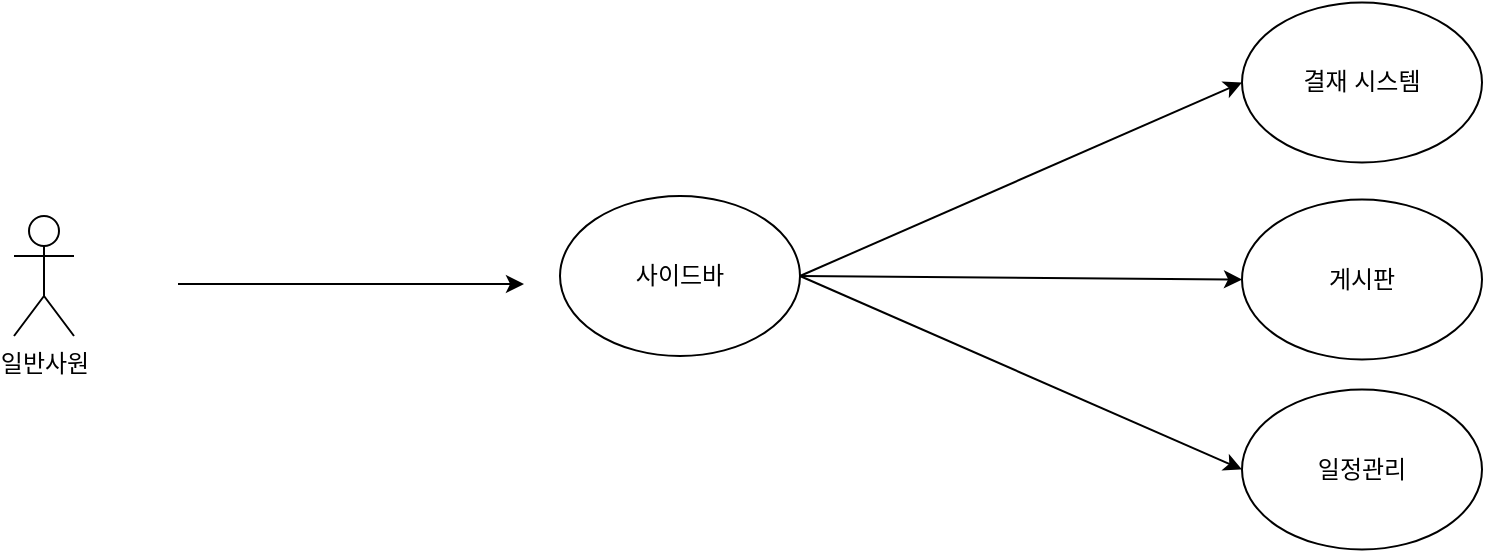 <mxfile version="26.0.16">
  <diagram name="페이지-1" id="9A9ZXF2EYLERF3gJ_ILT">
    <mxGraphModel dx="2261" dy="822" grid="1" gridSize="10" guides="1" tooltips="1" connect="1" arrows="1" fold="1" page="1" pageScale="1" pageWidth="827" pageHeight="1169" math="0" shadow="0">
      <root>
        <mxCell id="0" />
        <mxCell id="1" parent="0" />
        <mxCell id="ZohFUqSMDbtdAadBT-RO-1" value="일반사원" style="shape=umlActor;verticalLabelPosition=bottom;verticalAlign=top;html=1;" parent="1" vertex="1">
          <mxGeometry x="-524" y="345" width="30" height="60" as="geometry" />
        </mxCell>
        <mxCell id="ZohFUqSMDbtdAadBT-RO-2" value="사이드바" style="ellipse;whiteSpace=wrap;html=1;" parent="1" vertex="1">
          <mxGeometry x="-251" y="335" width="120" height="80" as="geometry" />
        </mxCell>
        <mxCell id="ZohFUqSMDbtdAadBT-RO-5" value="결재 시스템" style="ellipse;whiteSpace=wrap;html=1;" parent="1" vertex="1">
          <mxGeometry x="90" y="238.25" width="120" height="80" as="geometry" />
        </mxCell>
        <mxCell id="ZohFUqSMDbtdAadBT-RO-8" value="" style="endArrow=classic;html=1;rounded=0;entryX=0;entryY=0.5;entryDx=0;entryDy=0;exitX=1;exitY=0.5;exitDx=0;exitDy=0;" parent="1" source="ZohFUqSMDbtdAadBT-RO-2" target="ZohFUqSMDbtdAadBT-RO-5" edge="1">
          <mxGeometry width="50" height="50" relative="1" as="geometry">
            <mxPoint x="125" y="217" as="sourcePoint" />
            <mxPoint x="208" y="572" as="targetPoint" />
          </mxGeometry>
        </mxCell>
        <mxCell id="ZohFUqSMDbtdAadBT-RO-9" value="" style="endArrow=classic;html=1;rounded=0;" parent="1" edge="1">
          <mxGeometry width="50" height="50" relative="1" as="geometry">
            <mxPoint x="-442" y="379" as="sourcePoint" />
            <mxPoint x="-269" y="379" as="targetPoint" />
          </mxGeometry>
        </mxCell>
        <mxCell id="ZohFUqSMDbtdAadBT-RO-14" value="게시판" style="ellipse;whiteSpace=wrap;html=1;" parent="1" vertex="1">
          <mxGeometry x="90" y="336.75" width="120" height="80" as="geometry" />
        </mxCell>
        <mxCell id="ZohFUqSMDbtdAadBT-RO-15" value="일정관리" style="ellipse;whiteSpace=wrap;html=1;" parent="1" vertex="1">
          <mxGeometry x="90" y="431.75" width="120" height="80" as="geometry" />
        </mxCell>
        <mxCell id="ZohFUqSMDbtdAadBT-RO-16" value="" style="endArrow=classic;html=1;rounded=0;entryX=0;entryY=0.5;entryDx=0;entryDy=0;exitX=1;exitY=0.5;exitDx=0;exitDy=0;" parent="1" source="ZohFUqSMDbtdAadBT-RO-2" target="ZohFUqSMDbtdAadBT-RO-14" edge="1">
          <mxGeometry width="50" height="50" relative="1" as="geometry">
            <mxPoint x="-240" y="330" as="sourcePoint" />
            <mxPoint x="103" y="676" as="targetPoint" />
          </mxGeometry>
        </mxCell>
        <mxCell id="ZohFUqSMDbtdAadBT-RO-17" value="" style="endArrow=classic;html=1;rounded=0;entryX=0;entryY=0.5;entryDx=0;entryDy=0;exitX=1;exitY=0.5;exitDx=0;exitDy=0;" parent="1" source="ZohFUqSMDbtdAadBT-RO-2" target="ZohFUqSMDbtdAadBT-RO-15" edge="1">
          <mxGeometry width="50" height="50" relative="1" as="geometry">
            <mxPoint x="-240" y="330" as="sourcePoint" />
            <mxPoint x="103" y="776" as="targetPoint" />
          </mxGeometry>
        </mxCell>
      </root>
    </mxGraphModel>
  </diagram>
</mxfile>
